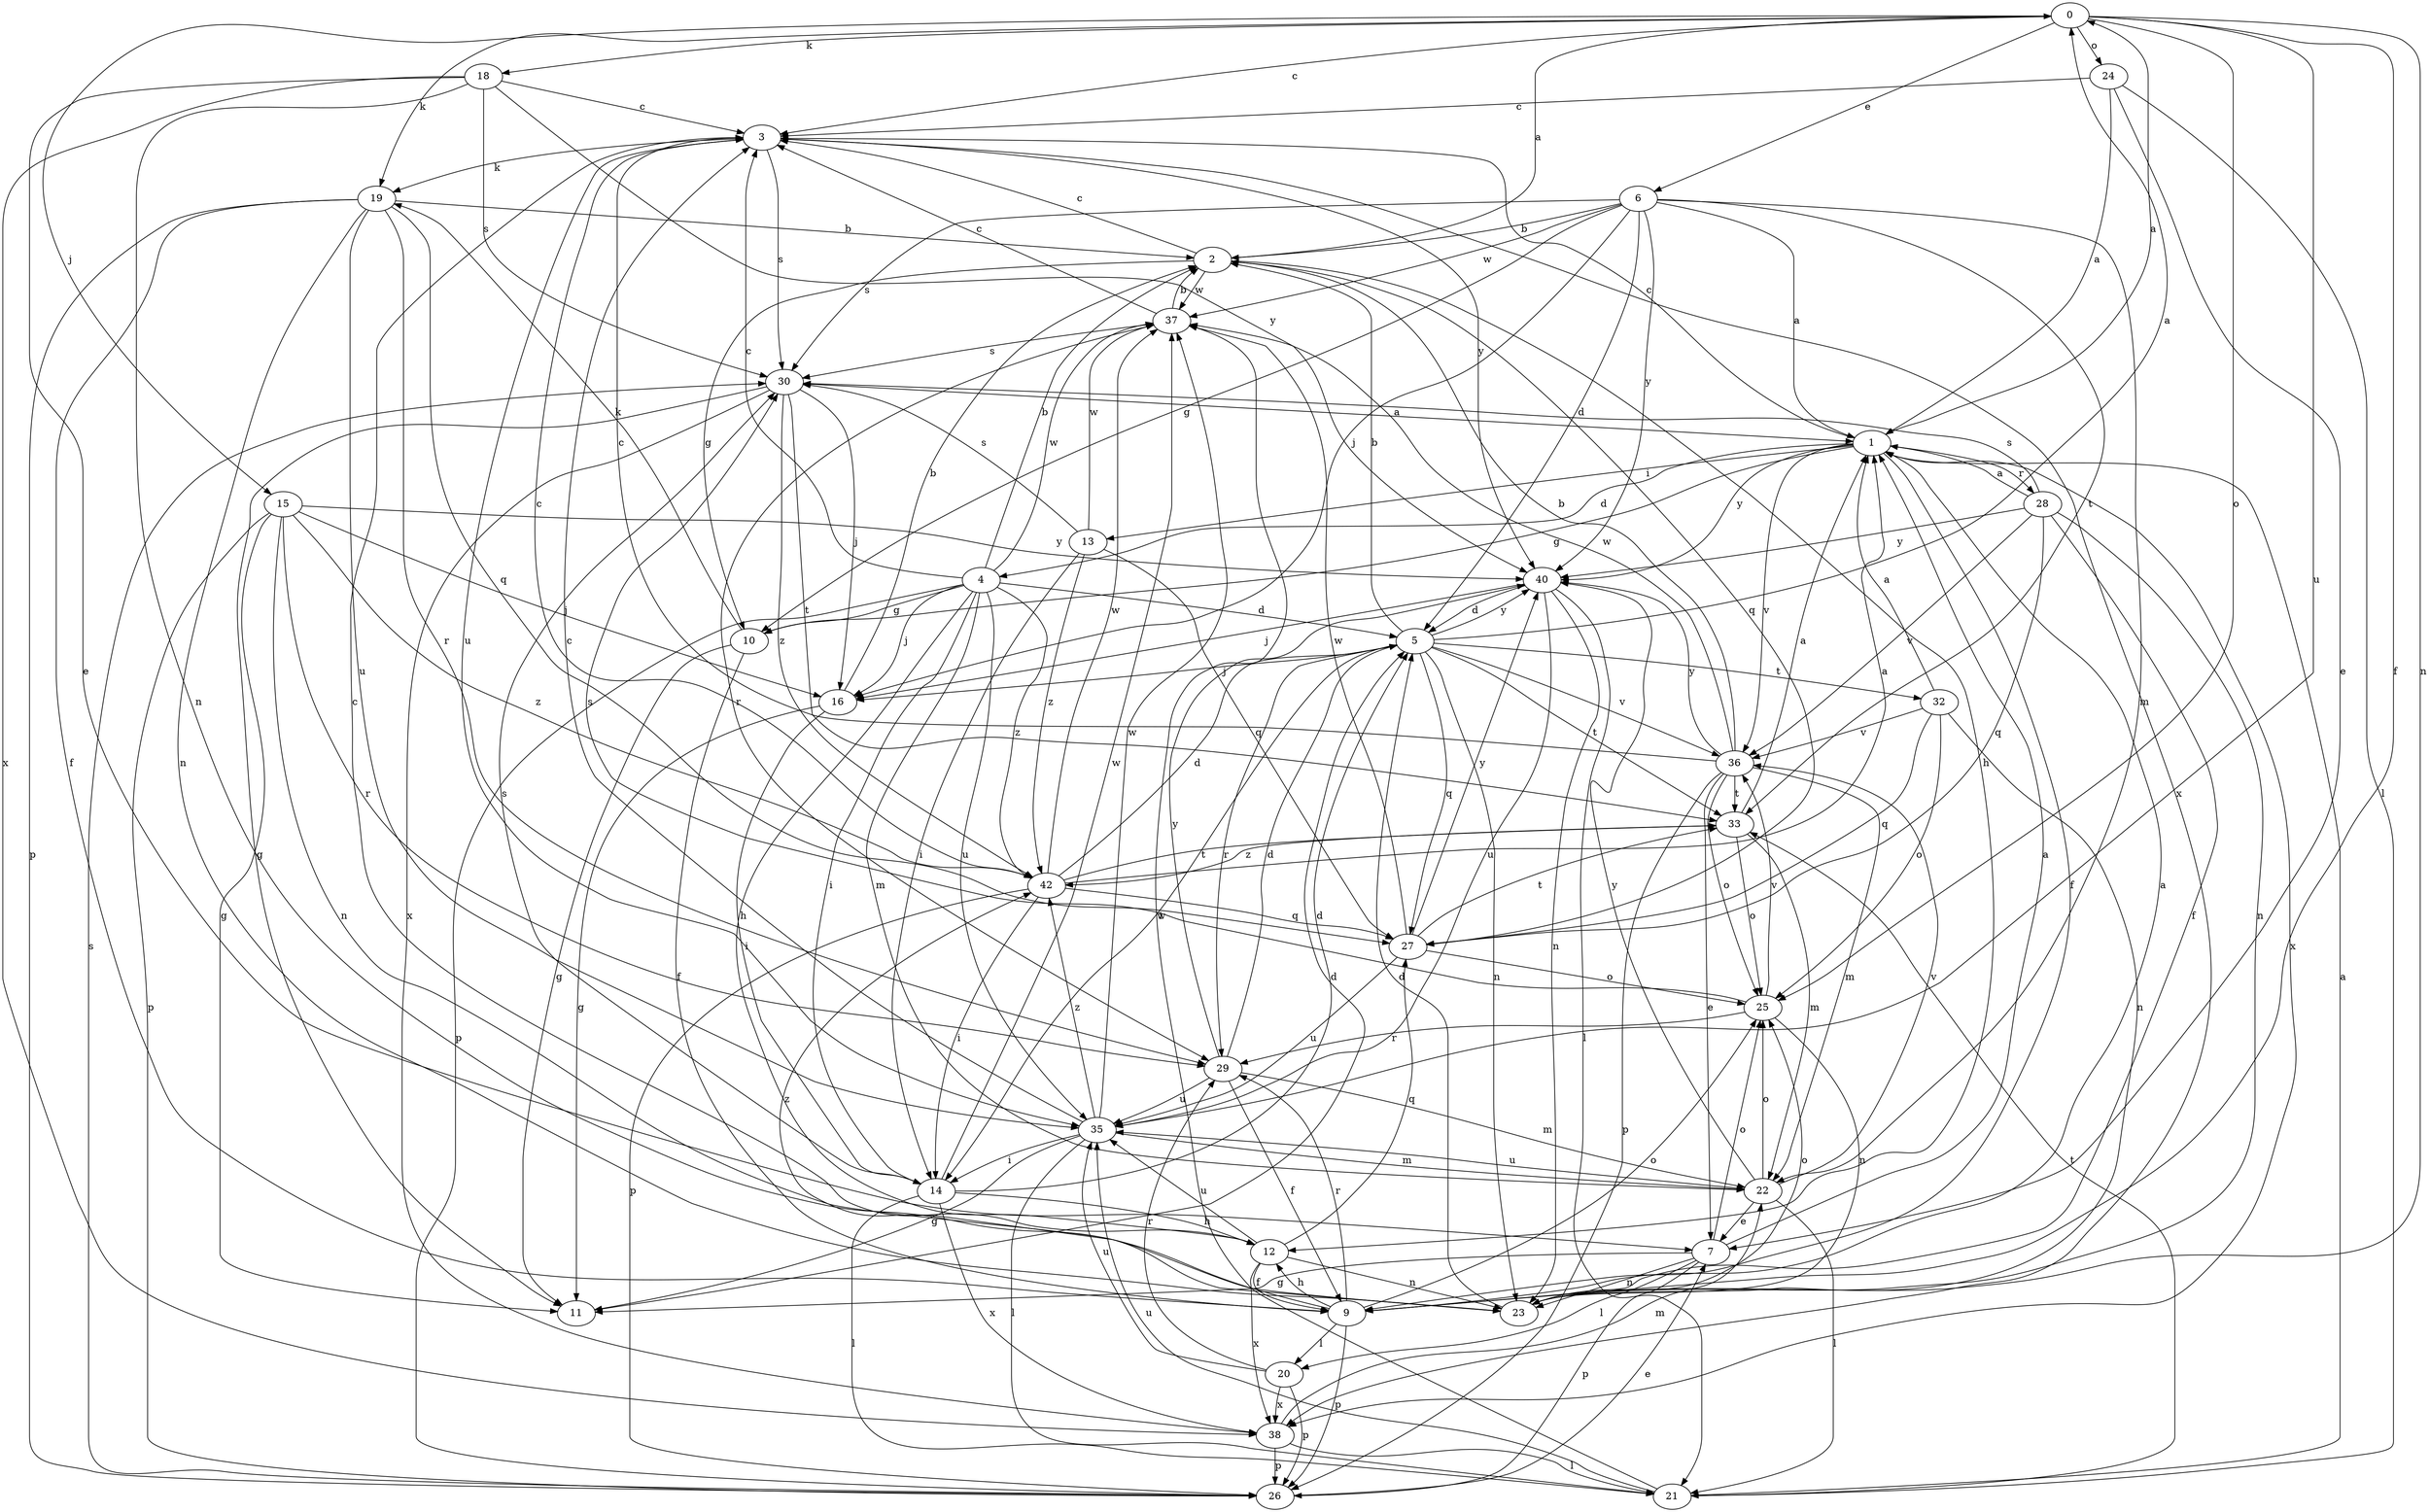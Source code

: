 strict digraph  {
0;
1;
2;
3;
4;
5;
6;
7;
9;
10;
11;
12;
13;
14;
15;
16;
18;
19;
20;
21;
22;
23;
24;
25;
26;
27;
28;
29;
30;
32;
33;
35;
36;
37;
38;
40;
42;
0 -> 3  [label=c];
0 -> 6  [label=e];
0 -> 9  [label=f];
0 -> 15  [label=j];
0 -> 18  [label=k];
0 -> 19  [label=k];
0 -> 23  [label=n];
0 -> 24  [label=o];
0 -> 25  [label=o];
0 -> 35  [label=u];
1 -> 0  [label=a];
1 -> 3  [label=c];
1 -> 4  [label=d];
1 -> 9  [label=f];
1 -> 10  [label=g];
1 -> 13  [label=i];
1 -> 28  [label=r];
1 -> 36  [label=v];
1 -> 38  [label=x];
1 -> 40  [label=y];
2 -> 0  [label=a];
2 -> 3  [label=c];
2 -> 10  [label=g];
2 -> 12  [label=h];
2 -> 27  [label=q];
2 -> 37  [label=w];
3 -> 19  [label=k];
3 -> 30  [label=s];
3 -> 35  [label=u];
3 -> 38  [label=x];
3 -> 40  [label=y];
4 -> 2  [label=b];
4 -> 3  [label=c];
4 -> 5  [label=d];
4 -> 10  [label=g];
4 -> 12  [label=h];
4 -> 14  [label=i];
4 -> 16  [label=j];
4 -> 22  [label=m];
4 -> 26  [label=p];
4 -> 35  [label=u];
4 -> 37  [label=w];
4 -> 42  [label=z];
5 -> 0  [label=a];
5 -> 2  [label=b];
5 -> 14  [label=i];
5 -> 16  [label=j];
5 -> 23  [label=n];
5 -> 27  [label=q];
5 -> 29  [label=r];
5 -> 32  [label=t];
5 -> 33  [label=t];
5 -> 36  [label=v];
5 -> 40  [label=y];
6 -> 1  [label=a];
6 -> 2  [label=b];
6 -> 5  [label=d];
6 -> 10  [label=g];
6 -> 16  [label=j];
6 -> 22  [label=m];
6 -> 30  [label=s];
6 -> 33  [label=t];
6 -> 37  [label=w];
6 -> 40  [label=y];
7 -> 1  [label=a];
7 -> 11  [label=g];
7 -> 20  [label=l];
7 -> 23  [label=n];
7 -> 25  [label=o];
7 -> 26  [label=p];
9 -> 1  [label=a];
9 -> 12  [label=h];
9 -> 20  [label=l];
9 -> 25  [label=o];
9 -> 26  [label=p];
9 -> 29  [label=r];
9 -> 42  [label=z];
10 -> 9  [label=f];
10 -> 11  [label=g];
10 -> 19  [label=k];
11 -> 5  [label=d];
12 -> 3  [label=c];
12 -> 9  [label=f];
12 -> 23  [label=n];
12 -> 27  [label=q];
12 -> 35  [label=u];
12 -> 38  [label=x];
13 -> 14  [label=i];
13 -> 27  [label=q];
13 -> 30  [label=s];
13 -> 37  [label=w];
13 -> 42  [label=z];
14 -> 5  [label=d];
14 -> 12  [label=h];
14 -> 21  [label=l];
14 -> 30  [label=s];
14 -> 37  [label=w];
14 -> 38  [label=x];
15 -> 11  [label=g];
15 -> 16  [label=j];
15 -> 23  [label=n];
15 -> 26  [label=p];
15 -> 29  [label=r];
15 -> 40  [label=y];
15 -> 42  [label=z];
16 -> 2  [label=b];
16 -> 11  [label=g];
16 -> 14  [label=i];
18 -> 3  [label=c];
18 -> 7  [label=e];
18 -> 23  [label=n];
18 -> 30  [label=s];
18 -> 38  [label=x];
18 -> 40  [label=y];
19 -> 2  [label=b];
19 -> 9  [label=f];
19 -> 23  [label=n];
19 -> 26  [label=p];
19 -> 27  [label=q];
19 -> 29  [label=r];
19 -> 35  [label=u];
20 -> 26  [label=p];
20 -> 29  [label=r];
20 -> 35  [label=u];
20 -> 38  [label=x];
21 -> 1  [label=a];
21 -> 33  [label=t];
21 -> 35  [label=u];
21 -> 37  [label=w];
22 -> 7  [label=e];
22 -> 21  [label=l];
22 -> 25  [label=o];
22 -> 35  [label=u];
22 -> 36  [label=v];
22 -> 40  [label=y];
23 -> 5  [label=d];
23 -> 25  [label=o];
24 -> 1  [label=a];
24 -> 3  [label=c];
24 -> 7  [label=e];
24 -> 21  [label=l];
25 -> 23  [label=n];
25 -> 29  [label=r];
25 -> 30  [label=s];
25 -> 36  [label=v];
26 -> 7  [label=e];
26 -> 30  [label=s];
27 -> 25  [label=o];
27 -> 33  [label=t];
27 -> 35  [label=u];
27 -> 37  [label=w];
27 -> 40  [label=y];
28 -> 1  [label=a];
28 -> 9  [label=f];
28 -> 23  [label=n];
28 -> 27  [label=q];
28 -> 30  [label=s];
28 -> 36  [label=v];
28 -> 40  [label=y];
29 -> 5  [label=d];
29 -> 9  [label=f];
29 -> 22  [label=m];
29 -> 35  [label=u];
29 -> 40  [label=y];
30 -> 1  [label=a];
30 -> 11  [label=g];
30 -> 16  [label=j];
30 -> 33  [label=t];
30 -> 38  [label=x];
30 -> 42  [label=z];
32 -> 1  [label=a];
32 -> 23  [label=n];
32 -> 25  [label=o];
32 -> 27  [label=q];
32 -> 36  [label=v];
33 -> 1  [label=a];
33 -> 22  [label=m];
33 -> 25  [label=o];
33 -> 42  [label=z];
35 -> 3  [label=c];
35 -> 11  [label=g];
35 -> 14  [label=i];
35 -> 21  [label=l];
35 -> 22  [label=m];
35 -> 37  [label=w];
35 -> 42  [label=z];
36 -> 2  [label=b];
36 -> 3  [label=c];
36 -> 7  [label=e];
36 -> 22  [label=m];
36 -> 25  [label=o];
36 -> 26  [label=p];
36 -> 33  [label=t];
36 -> 37  [label=w];
36 -> 40  [label=y];
37 -> 2  [label=b];
37 -> 3  [label=c];
37 -> 29  [label=r];
37 -> 30  [label=s];
38 -> 21  [label=l];
38 -> 22  [label=m];
38 -> 26  [label=p];
40 -> 5  [label=d];
40 -> 16  [label=j];
40 -> 21  [label=l];
40 -> 23  [label=n];
40 -> 35  [label=u];
42 -> 1  [label=a];
42 -> 3  [label=c];
42 -> 5  [label=d];
42 -> 14  [label=i];
42 -> 26  [label=p];
42 -> 27  [label=q];
42 -> 33  [label=t];
42 -> 37  [label=w];
}
